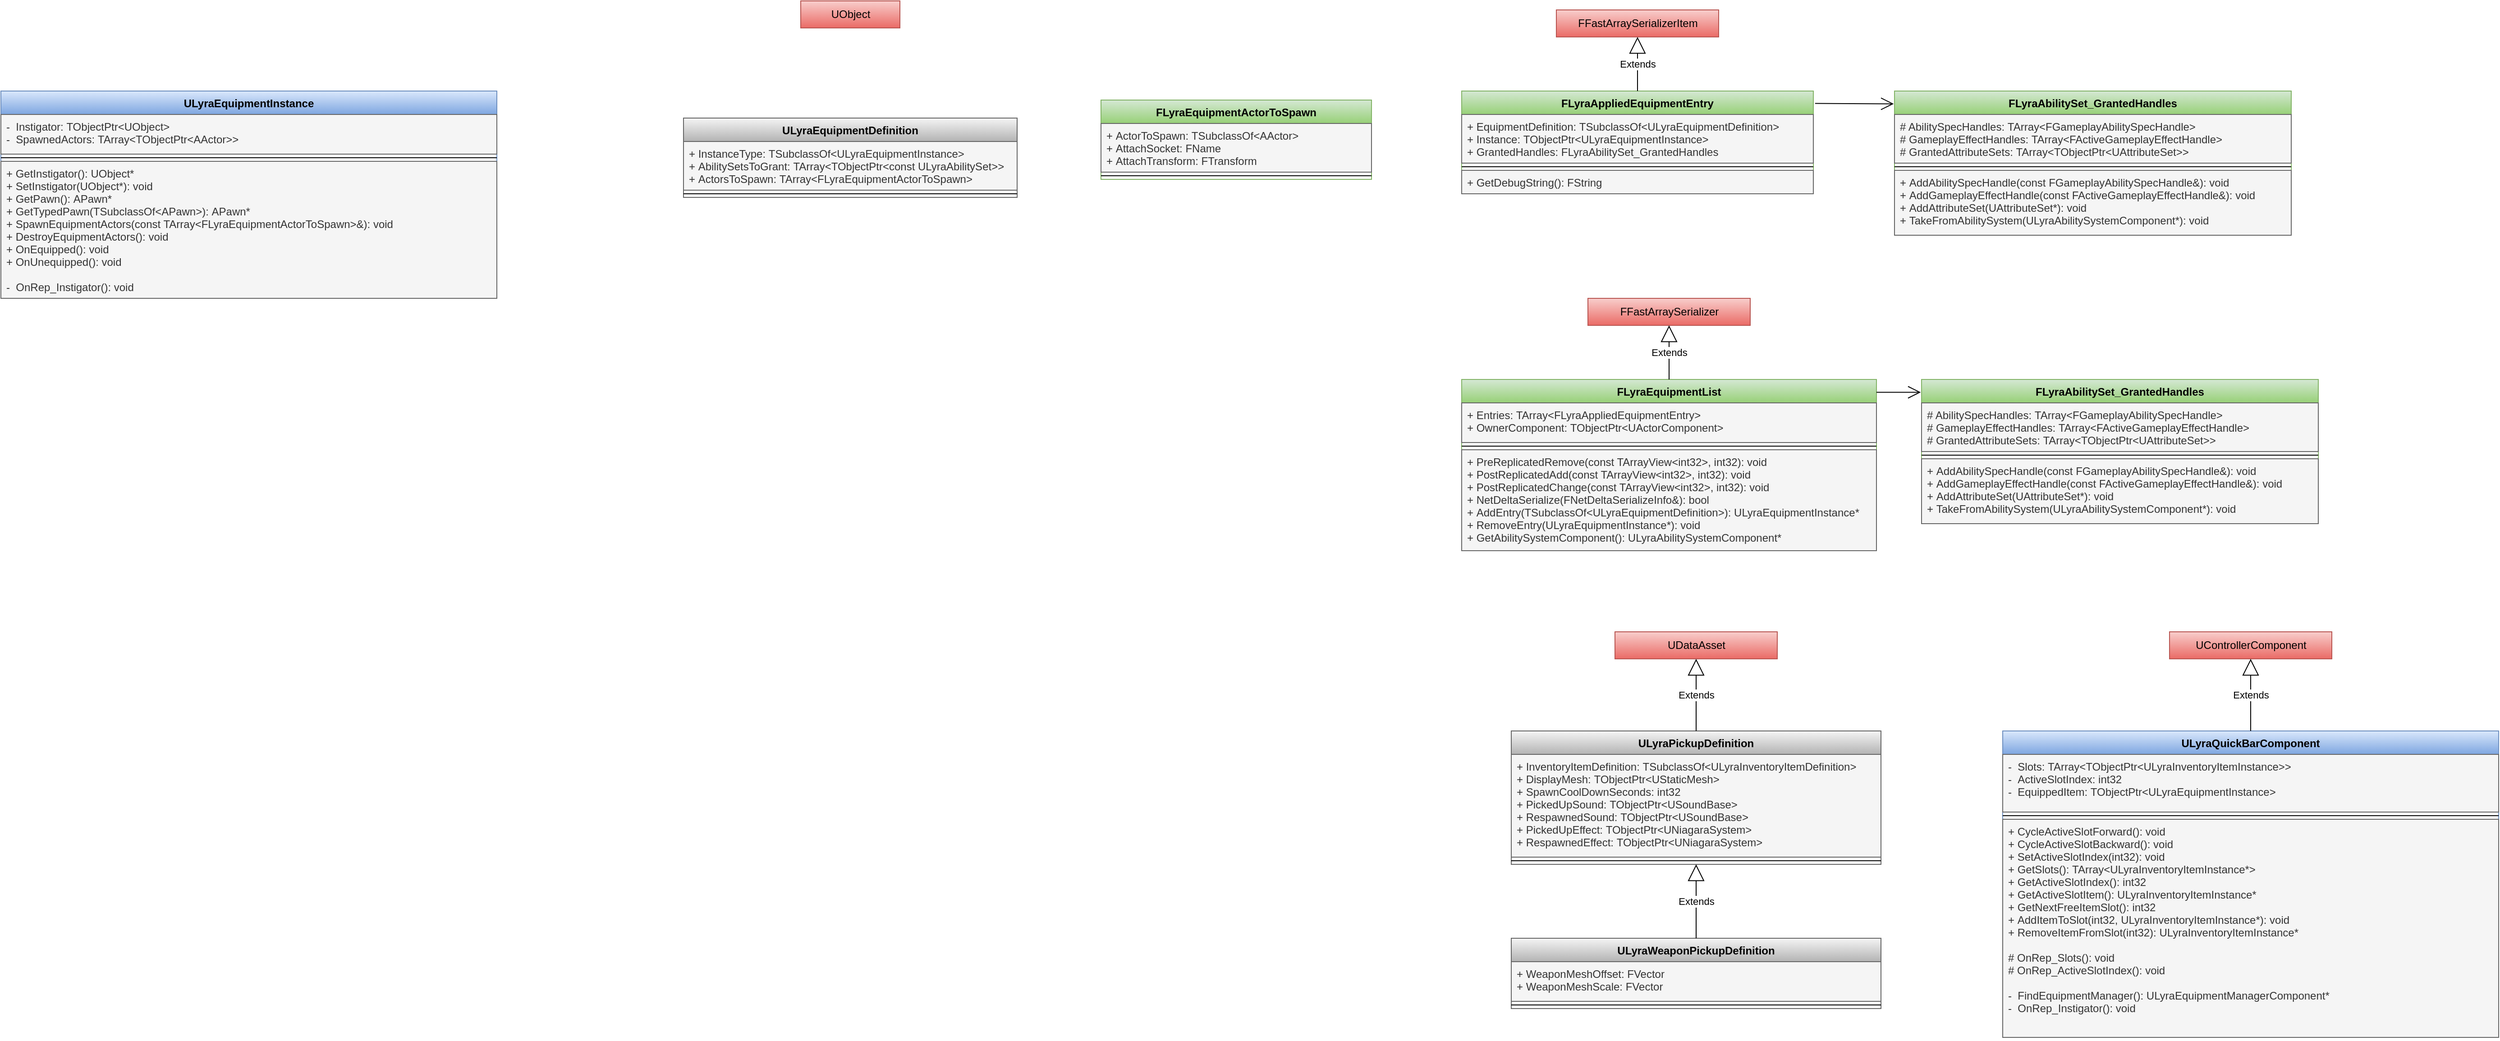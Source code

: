 <mxfile version="13.9.9" type="device"><diagram id="hw6eE6QXQSIjjuZ32Nsh" name="第 1 页"><mxGraphModel dx="4429" dy="2534" grid="1" gridSize="10" guides="1" tooltips="1" connect="1" arrows="1" fold="1" page="1" pageScale="1" pageWidth="827" pageHeight="1169" math="0" shadow="0"><root><mxCell id="0"/><mxCell id="1" parent="0"/><mxCell id="YVmykZFhlQloRYKKDURK-1" value="FLyraEquipmentActorToSpawn" style="swimlane;fontStyle=1;align=center;verticalAlign=top;childLayout=stackLayout;horizontal=1;startSize=26;horizontalStack=0;resizeParent=1;resizeParentMax=0;resizeLast=0;collapsible=1;marginBottom=0;gradientColor=#97d077;fillColor=#d5e8d4;strokeColor=#82b366;" vertex="1" parent="1"><mxGeometry x="1300" y="330" width="300" height="88" as="geometry"/></mxCell><mxCell id="YVmykZFhlQloRYKKDURK-2" value="+ ActorToSpawn: TSubclassOf&lt;AActor&gt;&#10;+ AttachSocket: FName&#10;+ AttachTransform: FTransform" style="text;align=left;verticalAlign=top;spacingLeft=4;spacingRight=4;overflow=hidden;rotatable=0;points=[[0,0.5],[1,0.5]];portConstraint=eastwest;fillColor=#f5f5f5;strokeColor=#666666;fontColor=#333333;" vertex="1" parent="YVmykZFhlQloRYKKDURK-1"><mxGeometry y="26" width="300" height="54" as="geometry"/></mxCell><mxCell id="YVmykZFhlQloRYKKDURK-3" value="" style="line;strokeWidth=1;fillColor=none;align=left;verticalAlign=middle;spacingTop=-1;spacingLeft=3;spacingRight=3;rotatable=0;labelPosition=right;points=[];portConstraint=eastwest;" vertex="1" parent="YVmykZFhlQloRYKKDURK-1"><mxGeometry y="80" width="300" height="8" as="geometry"/></mxCell><mxCell id="YVmykZFhlQloRYKKDURK-5" value="ULyraPickupDefinition" style="swimlane;fontStyle=1;align=center;verticalAlign=top;childLayout=stackLayout;horizontal=1;startSize=26;horizontalStack=0;resizeParent=1;resizeParentMax=0;resizeLast=0;collapsible=1;marginBottom=0;gradientColor=#b3b3b3;fillColor=#f5f5f5;strokeColor=#666666;" vertex="1" parent="1"><mxGeometry x="1755" y="1030" width="410" height="148" as="geometry"/></mxCell><mxCell id="YVmykZFhlQloRYKKDURK-6" value="+ InventoryItemDefinition: TSubclassOf&lt;ULyraInventoryItemDefinition&gt;&#10;+ DisplayMesh: TObjectPtr&lt;UStaticMesh&gt;&#10;+ SpawnCoolDownSeconds: int32&#10;+ PickedUpSound: TObjectPtr&lt;USoundBase&gt;&#10;+ RespawnedSound: TObjectPtr&lt;USoundBase&gt;&#10;+ PickedUpEffect: TObjectPtr&lt;UNiagaraSystem&gt;&#10;+ RespawnedEffect: TObjectPtr&lt;UNiagaraSystem&gt;" style="text;strokeColor=#666666;fillColor=#f5f5f5;align=left;verticalAlign=top;spacingLeft=4;spacingRight=4;overflow=hidden;rotatable=0;points=[[0,0.5],[1,0.5]];portConstraint=eastwest;fontColor=#333333;" vertex="1" parent="YVmykZFhlQloRYKKDURK-5"><mxGeometry y="26" width="410" height="114" as="geometry"/></mxCell><mxCell id="YVmykZFhlQloRYKKDURK-7" value="" style="line;strokeWidth=1;fillColor=none;align=left;verticalAlign=middle;spacingTop=-1;spacingLeft=3;spacingRight=3;rotatable=0;labelPosition=right;points=[];portConstraint=eastwest;" vertex="1" parent="YVmykZFhlQloRYKKDURK-5"><mxGeometry y="140" width="410" height="8" as="geometry"/></mxCell><mxCell id="YVmykZFhlQloRYKKDURK-9" value="ULyraEquipmentInstance" style="swimlane;fontStyle=1;align=center;verticalAlign=top;childLayout=stackLayout;horizontal=1;startSize=26;horizontalStack=0;resizeParent=1;resizeParentMax=0;resizeLast=0;collapsible=1;marginBottom=0;gradientColor=#7ea6e0;fillColor=#dae8fc;strokeColor=#6c8ebf;" vertex="1" parent="1"><mxGeometry x="80" y="320" width="550" height="230" as="geometry"/></mxCell><mxCell id="YVmykZFhlQloRYKKDURK-10" value="-  Instigator: TObjectPtr&lt;UObject&gt;&#10;-  SpawnedActors: TArray&lt;TObjectPtr&lt;AActor&gt;&gt;" style="text;strokeColor=#666666;fillColor=#f5f5f5;align=left;verticalAlign=top;spacingLeft=4;spacingRight=4;overflow=hidden;rotatable=0;points=[[0,0.5],[1,0.5]];portConstraint=eastwest;fontColor=#333333;" vertex="1" parent="YVmykZFhlQloRYKKDURK-9"><mxGeometry y="26" width="550" height="44" as="geometry"/></mxCell><mxCell id="YVmykZFhlQloRYKKDURK-11" value="" style="line;strokeWidth=1;fillColor=none;align=left;verticalAlign=middle;spacingTop=-1;spacingLeft=3;spacingRight=3;rotatable=0;labelPosition=right;points=[];portConstraint=eastwest;" vertex="1" parent="YVmykZFhlQloRYKKDURK-9"><mxGeometry y="70" width="550" height="8" as="geometry"/></mxCell><mxCell id="YVmykZFhlQloRYKKDURK-12" value="+ GetInstigator(): UObject*&#10;+ SetInstigator(UObject*): void&#10;+ GetPawn(): APawn*&#10;+ GetTypedPawn(TSubclassOf&lt;APawn&gt;): APawn*&#10;+ SpawnEquipmentActors(const TArray&lt;FLyraEquipmentActorToSpawn&gt;&amp;): void&#10;+ DestroyEquipmentActors(): void&#10;+ OnEquipped(): void&#10;+ OnUnequipped(): void&#10;&#10;-  OnRep_Instigator(): void&#10;" style="text;strokeColor=#666666;fillColor=#f5f5f5;align=left;verticalAlign=top;spacingLeft=4;spacingRight=4;overflow=hidden;rotatable=0;points=[[0,0.5],[1,0.5]];portConstraint=eastwest;fontColor=#333333;" vertex="1" parent="YVmykZFhlQloRYKKDURK-9"><mxGeometry y="78" width="550" height="152" as="geometry"/></mxCell><mxCell id="YVmykZFhlQloRYKKDURK-17" value="FLyraAppliedEquipmentEntry" style="swimlane;fontStyle=1;align=center;verticalAlign=top;childLayout=stackLayout;horizontal=1;startSize=26;horizontalStack=0;resizeParent=1;resizeParentMax=0;resizeLast=0;collapsible=1;marginBottom=0;gradientColor=#97d077;fillColor=#d5e8d4;strokeColor=#82b366;" vertex="1" parent="1"><mxGeometry x="1700" y="320" width="390" height="114" as="geometry"/></mxCell><mxCell id="YVmykZFhlQloRYKKDURK-18" value="+ EquipmentDefinition: TSubclassOf&lt;ULyraEquipmentDefinition&gt;&#10;+ Instance: TObjectPtr&lt;ULyraEquipmentInstance&gt;&#10;+ GrantedHandles: FLyraAbilitySet_GrantedHandles" style="text;strokeColor=#666666;fillColor=#f5f5f5;align=left;verticalAlign=top;spacingLeft=4;spacingRight=4;overflow=hidden;rotatable=0;points=[[0,0.5],[1,0.5]];portConstraint=eastwest;fontColor=#333333;" vertex="1" parent="YVmykZFhlQloRYKKDURK-17"><mxGeometry y="26" width="390" height="54" as="geometry"/></mxCell><mxCell id="YVmykZFhlQloRYKKDURK-19" value="" style="line;strokeWidth=1;fillColor=none;align=left;verticalAlign=middle;spacingTop=-1;spacingLeft=3;spacingRight=3;rotatable=0;labelPosition=right;points=[];portConstraint=eastwest;" vertex="1" parent="YVmykZFhlQloRYKKDURK-17"><mxGeometry y="80" width="390" height="8" as="geometry"/></mxCell><mxCell id="YVmykZFhlQloRYKKDURK-20" value="+ GetDebugString(): FString" style="text;strokeColor=#666666;fillColor=#f5f5f5;align=left;verticalAlign=top;spacingLeft=4;spacingRight=4;overflow=hidden;rotatable=0;points=[[0,0.5],[1,0.5]];portConstraint=eastwest;fontColor=#333333;" vertex="1" parent="YVmykZFhlQloRYKKDURK-17"><mxGeometry y="88" width="390" height="26" as="geometry"/></mxCell><mxCell id="YVmykZFhlQloRYKKDURK-21" value="FLyraAbilitySet_GrantedHandles" style="swimlane;fontStyle=1;align=center;verticalAlign=top;childLayout=stackLayout;horizontal=1;startSize=26;horizontalStack=0;resizeParent=1;resizeParentMax=0;resizeLast=0;collapsible=1;marginBottom=0;gradientColor=#97d077;fillColor=#d5e8d4;strokeColor=#82b366;" vertex="1" parent="1"><mxGeometry x="2180" y="320" width="440" height="160" as="geometry"/></mxCell><mxCell id="YVmykZFhlQloRYKKDURK-22" value="# AbilitySpecHandles: TArray&lt;FGameplayAbilitySpecHandle&gt;&#10;# GameplayEffectHandles: TArray&lt;FActiveGameplayEffectHandle&gt;&#10;# GrantedAttributeSets: TArray&lt;TObjectPtr&lt;UAttributeSet&gt;&gt;" style="text;strokeColor=#666666;fillColor=#f5f5f5;align=left;verticalAlign=top;spacingLeft=4;spacingRight=4;overflow=hidden;rotatable=0;points=[[0,0.5],[1,0.5]];portConstraint=eastwest;fontColor=#333333;" vertex="1" parent="YVmykZFhlQloRYKKDURK-21"><mxGeometry y="26" width="440" height="54" as="geometry"/></mxCell><mxCell id="YVmykZFhlQloRYKKDURK-23" value="" style="line;strokeWidth=1;fillColor=none;align=left;verticalAlign=middle;spacingTop=-1;spacingLeft=3;spacingRight=3;rotatable=0;labelPosition=right;points=[];portConstraint=eastwest;" vertex="1" parent="YVmykZFhlQloRYKKDURK-21"><mxGeometry y="80" width="440" height="8" as="geometry"/></mxCell><mxCell id="YVmykZFhlQloRYKKDURK-24" value="+ AddAbilitySpecHandle(const FGameplayAbilitySpecHandle&amp;): void&#10;+ AddGameplayEffectHandle(const FActiveGameplayEffectHandle&amp;): void&#10;+ AddAttributeSet(UAttributeSet*): void&#10;+ TakeFromAbilitySystem(ULyraAbilitySystemComponent*): void" style="text;strokeColor=#666666;fillColor=#f5f5f5;align=left;verticalAlign=top;spacingLeft=4;spacingRight=4;overflow=hidden;rotatable=0;points=[[0,0.5],[1,0.5]];portConstraint=eastwest;fontColor=#333333;" vertex="1" parent="YVmykZFhlQloRYKKDURK-21"><mxGeometry y="88" width="440" height="72" as="geometry"/></mxCell><mxCell id="YVmykZFhlQloRYKKDURK-25" value="" style="endArrow=open;endFill=1;endSize=12;html=1;exitX=1.005;exitY=0.121;exitDx=0;exitDy=0;exitPerimeter=0;entryX=-0.002;entryY=0.089;entryDx=0;entryDy=0;entryPerimeter=0;" edge="1" parent="1" source="YVmykZFhlQloRYKKDURK-17" target="YVmykZFhlQloRYKKDURK-21"><mxGeometry width="160" relative="1" as="geometry"><mxPoint x="2000" y="500" as="sourcePoint"/><mxPoint x="2160" y="500" as="targetPoint"/></mxGeometry></mxCell><mxCell id="YVmykZFhlQloRYKKDURK-26" value="UObject" style="html=1;gradientColor=#ea6b66;fillColor=#f8cecc;strokeColor=#b85450;" vertex="1" parent="1"><mxGeometry x="967" y="220" width="110" height="30" as="geometry"/></mxCell><mxCell id="YVmykZFhlQloRYKKDURK-27" value="&lt;div&gt;FFastArraySerializerItem&lt;/div&gt;" style="html=1;gradientColor=#ea6b66;fillColor=#f8cecc;strokeColor=#b85450;" vertex="1" parent="1"><mxGeometry x="1805" y="230" width="180" height="30" as="geometry"/></mxCell><mxCell id="YVmykZFhlQloRYKKDURK-29" value="Extends" style="endArrow=block;endSize=16;endFill=0;html=1;exitX=0.5;exitY=0;exitDx=0;exitDy=0;entryX=0.5;entryY=1;entryDx=0;entryDy=0;" edge="1" parent="1" source="YVmykZFhlQloRYKKDURK-17" target="YVmykZFhlQloRYKKDURK-27"><mxGeometry width="160" relative="1" as="geometry"><mxPoint x="1880" y="290" as="sourcePoint"/><mxPoint x="2040" y="290" as="targetPoint"/></mxGeometry></mxCell><mxCell id="YVmykZFhlQloRYKKDURK-30" value="FLyraEquipmentList" style="swimlane;fontStyle=1;align=center;verticalAlign=top;childLayout=stackLayout;horizontal=1;startSize=26;horizontalStack=0;resizeParent=1;resizeParentMax=0;resizeLast=0;collapsible=1;marginBottom=0;gradientColor=#97d077;fillColor=#d5e8d4;strokeColor=#82b366;" vertex="1" parent="1"><mxGeometry x="1700" y="640" width="460" height="190" as="geometry"/></mxCell><mxCell id="YVmykZFhlQloRYKKDURK-31" value="+ Entries: TArray&lt;FLyraAppliedEquipmentEntry&gt;&#10;+ OwnerComponent: TObjectPtr&lt;UActorComponent&gt;" style="text;strokeColor=#666666;fillColor=#f5f5f5;align=left;verticalAlign=top;spacingLeft=4;spacingRight=4;overflow=hidden;rotatable=0;points=[[0,0.5],[1,0.5]];portConstraint=eastwest;fontColor=#333333;" vertex="1" parent="YVmykZFhlQloRYKKDURK-30"><mxGeometry y="26" width="460" height="44" as="geometry"/></mxCell><mxCell id="YVmykZFhlQloRYKKDURK-32" value="" style="line;strokeWidth=1;fillColor=none;align=left;verticalAlign=middle;spacingTop=-1;spacingLeft=3;spacingRight=3;rotatable=0;labelPosition=right;points=[];portConstraint=eastwest;" vertex="1" parent="YVmykZFhlQloRYKKDURK-30"><mxGeometry y="70" width="460" height="8" as="geometry"/></mxCell><mxCell id="YVmykZFhlQloRYKKDURK-33" value="+ PreReplicatedRemove(const TArrayView&lt;int32&gt;, int32): void&#10;+ PostReplicatedAdd(const TArrayView&lt;int32&gt;, int32): void&#10;+ PostReplicatedChange(const TArrayView&lt;int32&gt;, int32): void&#10;+ NetDeltaSerialize(FNetDeltaSerializeInfo&amp;): bool&#10;+ AddEntry(TSubclassOf&lt;ULyraEquipmentDefinition&gt;): ULyraEquipmentInstance*&#10;+ RemoveEntry(ULyraEquipmentInstance*): void&#10;+ GetAbilitySystemComponent(): ULyraAbilitySystemComponent*" style="text;strokeColor=#666666;fillColor=#f5f5f5;align=left;verticalAlign=top;spacingLeft=4;spacingRight=4;overflow=hidden;rotatable=0;points=[[0,0.5],[1,0.5]];portConstraint=eastwest;fontColor=#333333;" vertex="1" parent="YVmykZFhlQloRYKKDURK-30"><mxGeometry y="78" width="460" height="112" as="geometry"/></mxCell><mxCell id="YVmykZFhlQloRYKKDURK-34" value="FLyraAbilitySet_GrantedHandles" style="swimlane;fontStyle=1;align=center;verticalAlign=top;childLayout=stackLayout;horizontal=1;startSize=26;horizontalStack=0;resizeParent=1;resizeParentMax=0;resizeLast=0;collapsible=1;marginBottom=0;gradientColor=#97d077;fillColor=#d5e8d4;strokeColor=#82b366;" vertex="1" parent="1"><mxGeometry x="2210" y="640" width="440" height="160" as="geometry"/></mxCell><mxCell id="YVmykZFhlQloRYKKDURK-35" value="# AbilitySpecHandles: TArray&lt;FGameplayAbilitySpecHandle&gt;&#10;# GameplayEffectHandles: TArray&lt;FActiveGameplayEffectHandle&gt;&#10;# GrantedAttributeSets: TArray&lt;TObjectPtr&lt;UAttributeSet&gt;&gt;" style="text;strokeColor=#666666;fillColor=#f5f5f5;align=left;verticalAlign=top;spacingLeft=4;spacingRight=4;overflow=hidden;rotatable=0;points=[[0,0.5],[1,0.5]];portConstraint=eastwest;fontColor=#333333;" vertex="1" parent="YVmykZFhlQloRYKKDURK-34"><mxGeometry y="26" width="440" height="54" as="geometry"/></mxCell><mxCell id="YVmykZFhlQloRYKKDURK-36" value="" style="line;strokeWidth=1;fillColor=none;align=left;verticalAlign=middle;spacingTop=-1;spacingLeft=3;spacingRight=3;rotatable=0;labelPosition=right;points=[];portConstraint=eastwest;" vertex="1" parent="YVmykZFhlQloRYKKDURK-34"><mxGeometry y="80" width="440" height="8" as="geometry"/></mxCell><mxCell id="YVmykZFhlQloRYKKDURK-37" value="+ AddAbilitySpecHandle(const FGameplayAbilitySpecHandle&amp;): void&#10;+ AddGameplayEffectHandle(const FActiveGameplayEffectHandle&amp;): void&#10;+ AddAttributeSet(UAttributeSet*): void&#10;+ TakeFromAbilitySystem(ULyraAbilitySystemComponent*): void" style="text;strokeColor=#666666;fillColor=#f5f5f5;align=left;verticalAlign=top;spacingLeft=4;spacingRight=4;overflow=hidden;rotatable=0;points=[[0,0.5],[1,0.5]];portConstraint=eastwest;fontColor=#333333;" vertex="1" parent="YVmykZFhlQloRYKKDURK-34"><mxGeometry y="88" width="440" height="72" as="geometry"/></mxCell><mxCell id="YVmykZFhlQloRYKKDURK-38" value="" style="endArrow=open;endFill=1;endSize=12;html=1;exitX=1;exitY=0.075;exitDx=0;exitDy=0;exitPerimeter=0;entryX=-0.002;entryY=0.089;entryDx=0;entryDy=0;entryPerimeter=0;" edge="1" parent="1" source="YVmykZFhlQloRYKKDURK-30" target="YVmykZFhlQloRYKKDURK-34"><mxGeometry width="160" relative="1" as="geometry"><mxPoint x="2000" y="820" as="sourcePoint"/><mxPoint x="2160" y="820" as="targetPoint"/></mxGeometry></mxCell><mxCell id="YVmykZFhlQloRYKKDURK-39" value="&lt;div&gt;FFastArraySerializer&lt;/div&gt;" style="html=1;gradientColor=#ea6b66;fillColor=#f8cecc;strokeColor=#b85450;" vertex="1" parent="1"><mxGeometry x="1840" y="550" width="180" height="30" as="geometry"/></mxCell><mxCell id="YVmykZFhlQloRYKKDURK-40" value="Extends" style="endArrow=block;endSize=16;endFill=0;html=1;exitX=0.5;exitY=0;exitDx=0;exitDy=0;entryX=0.5;entryY=1;entryDx=0;entryDy=0;" edge="1" parent="1" source="YVmykZFhlQloRYKKDURK-30" target="YVmykZFhlQloRYKKDURK-39"><mxGeometry width="160" relative="1" as="geometry"><mxPoint x="1880" y="610" as="sourcePoint"/><mxPoint x="2040" y="610" as="targetPoint"/></mxGeometry></mxCell><mxCell id="YVmykZFhlQloRYKKDURK-41" value="&lt;div&gt;UDataAsset&lt;/div&gt;" style="html=1;gradientColor=#ea6b66;fillColor=#f8cecc;strokeColor=#b85450;" vertex="1" parent="1"><mxGeometry x="1870" y="920" width="180" height="30" as="geometry"/></mxCell><mxCell id="YVmykZFhlQloRYKKDURK-46" value="ULyraEquipmentDefinition" style="swimlane;fontStyle=1;align=center;verticalAlign=top;childLayout=stackLayout;horizontal=1;startSize=26;horizontalStack=0;resizeParent=1;resizeParentMax=0;resizeLast=0;collapsible=1;marginBottom=0;gradientColor=#b3b3b3;fillColor=#f5f5f5;strokeColor=#666666;" vertex="1" parent="1"><mxGeometry x="837" y="350" width="370" height="88" as="geometry"/></mxCell><mxCell id="YVmykZFhlQloRYKKDURK-47" value="+ InstanceType: TSubclassOf&lt;ULyraEquipmentInstance&gt;&#10;+ AbilitySetsToGrant: TArray&lt;TObjectPtr&lt;const ULyraAbilitySet&gt;&gt;&#10;+ ActorsToSpawn: TArray&lt;FLyraEquipmentActorToSpawn&gt;" style="text;strokeColor=#666666;fillColor=#f5f5f5;align=left;verticalAlign=top;spacingLeft=4;spacingRight=4;overflow=hidden;rotatable=0;points=[[0,0.5],[1,0.5]];portConstraint=eastwest;fontColor=#333333;" vertex="1" parent="YVmykZFhlQloRYKKDURK-46"><mxGeometry y="26" width="370" height="54" as="geometry"/></mxCell><mxCell id="YVmykZFhlQloRYKKDURK-48" value="" style="line;strokeWidth=1;fillColor=none;align=left;verticalAlign=middle;spacingTop=-1;spacingLeft=3;spacingRight=3;rotatable=0;labelPosition=right;points=[];portConstraint=eastwest;" vertex="1" parent="YVmykZFhlQloRYKKDURK-46"><mxGeometry y="80" width="370" height="8" as="geometry"/></mxCell><mxCell id="YVmykZFhlQloRYKKDURK-49" value="Extends" style="endArrow=block;endSize=16;endFill=0;html=1;entryX=0.5;entryY=1;entryDx=0;entryDy=0;exitX=0.5;exitY=0;exitDx=0;exitDy=0;" edge="1" parent="1" source="YVmykZFhlQloRYKKDURK-5" target="YVmykZFhlQloRYKKDURK-41"><mxGeometry width="160" relative="1" as="geometry"><mxPoint x="1900" y="990" as="sourcePoint"/><mxPoint x="2060" y="990" as="targetPoint"/></mxGeometry></mxCell><mxCell id="YVmykZFhlQloRYKKDURK-50" value="ULyraWeaponPickupDefinition" style="swimlane;fontStyle=1;align=center;verticalAlign=top;childLayout=stackLayout;horizontal=1;startSize=26;horizontalStack=0;resizeParent=1;resizeParentMax=0;resizeLast=0;collapsible=1;marginBottom=0;gradientColor=#b3b3b3;fillColor=#f5f5f5;strokeColor=#666666;" vertex="1" parent="1"><mxGeometry x="1755" y="1260" width="410" height="78" as="geometry"/></mxCell><mxCell id="YVmykZFhlQloRYKKDURK-51" value="+ WeaponMeshOffset: FVector&#10;+ WeaponMeshScale: FVector" style="text;strokeColor=#666666;fillColor=#f5f5f5;align=left;verticalAlign=top;spacingLeft=4;spacingRight=4;overflow=hidden;rotatable=0;points=[[0,0.5],[1,0.5]];portConstraint=eastwest;fontColor=#333333;" vertex="1" parent="YVmykZFhlQloRYKKDURK-50"><mxGeometry y="26" width="410" height="44" as="geometry"/></mxCell><mxCell id="YVmykZFhlQloRYKKDURK-52" value="" style="line;strokeWidth=1;fillColor=none;align=left;verticalAlign=middle;spacingTop=-1;spacingLeft=3;spacingRight=3;rotatable=0;labelPosition=right;points=[];portConstraint=eastwest;" vertex="1" parent="YVmykZFhlQloRYKKDURK-50"><mxGeometry y="70" width="410" height="8" as="geometry"/></mxCell><mxCell id="YVmykZFhlQloRYKKDURK-53" value="Extends" style="endArrow=block;endSize=16;endFill=0;html=1;exitX=0.5;exitY=0;exitDx=0;exitDy=0;entryX=0.5;entryY=1;entryDx=0;entryDy=0;" edge="1" parent="1" source="YVmykZFhlQloRYKKDURK-50" target="YVmykZFhlQloRYKKDURK-5"><mxGeometry width="160" relative="1" as="geometry"><mxPoint x="1930" y="1210" as="sourcePoint"/><mxPoint x="2090" y="1210" as="targetPoint"/></mxGeometry></mxCell><mxCell id="YVmykZFhlQloRYKKDURK-54" value="&lt;div&gt;UControllerComponent&lt;/div&gt;" style="html=1;gradientColor=#ea6b66;fillColor=#f8cecc;strokeColor=#b85450;" vertex="1" parent="1"><mxGeometry x="2485" y="920" width="180" height="30" as="geometry"/></mxCell><mxCell id="YVmykZFhlQloRYKKDURK-56" value="ULyraQuickBarComponent" style="swimlane;fontStyle=1;align=center;verticalAlign=top;childLayout=stackLayout;horizontal=1;startSize=26;horizontalStack=0;resizeParent=1;resizeParentMax=0;resizeLast=0;collapsible=1;marginBottom=0;gradientColor=#7ea6e0;fillColor=#dae8fc;strokeColor=#6c8ebf;" vertex="1" parent="1"><mxGeometry x="2300" y="1030" width="550" height="340" as="geometry"/></mxCell><mxCell id="YVmykZFhlQloRYKKDURK-57" value="-  Slots: TArray&lt;TObjectPtr&lt;ULyraInventoryItemInstance&gt;&gt;&#10;-  ActiveSlotIndex: int32&#10;-  EquippedItem: TObjectPtr&lt;ULyraEquipmentInstance&gt;" style="text;strokeColor=#666666;fillColor=#f5f5f5;align=left;verticalAlign=top;spacingLeft=4;spacingRight=4;overflow=hidden;rotatable=0;points=[[0,0.5],[1,0.5]];portConstraint=eastwest;fontColor=#333333;" vertex="1" parent="YVmykZFhlQloRYKKDURK-56"><mxGeometry y="26" width="550" height="64" as="geometry"/></mxCell><mxCell id="YVmykZFhlQloRYKKDURK-58" value="" style="line;strokeWidth=1;fillColor=none;align=left;verticalAlign=middle;spacingTop=-1;spacingLeft=3;spacingRight=3;rotatable=0;labelPosition=right;points=[];portConstraint=eastwest;" vertex="1" parent="YVmykZFhlQloRYKKDURK-56"><mxGeometry y="90" width="550" height="8" as="geometry"/></mxCell><mxCell id="YVmykZFhlQloRYKKDURK-59" value="+ CycleActiveSlotForward(): void&#10;+ CycleActiveSlotBackward(): void&#10;+ SetActiveSlotIndex(int32): void&#10;+ GetSlots(): TArray&lt;ULyraInventoryItemInstance*&gt;&#10;+ GetActiveSlotIndex(): int32&#10;+ GetActiveSlotItem(): ULyraInventoryItemInstance*&#10;+ GetNextFreeItemSlot(): int32&#10;+ AddItemToSlot(int32, ULyraInventoryItemInstance*): void&#10;+ RemoveItemFromSlot(int32): ULyraInventoryItemInstance*&#10;&#10;# OnRep_Slots(): void&#10;# OnRep_ActiveSlotIndex(): void&#10;&#10;-  FindEquipmentManager(): ULyraEquipmentManagerComponent*&#10;-  OnRep_Instigator(): void" style="text;strokeColor=#666666;fillColor=#f5f5f5;align=left;verticalAlign=top;spacingLeft=4;spacingRight=4;overflow=hidden;rotatable=0;points=[[0,0.5],[1,0.5]];portConstraint=eastwest;fontColor=#333333;" vertex="1" parent="YVmykZFhlQloRYKKDURK-56"><mxGeometry y="98" width="550" height="242" as="geometry"/></mxCell><mxCell id="YVmykZFhlQloRYKKDURK-60" value="Extends" style="endArrow=block;endSize=16;endFill=0;html=1;entryX=0.5;entryY=1;entryDx=0;entryDy=0;exitX=0.5;exitY=0;exitDx=0;exitDy=0;" edge="1" parent="1" source="YVmykZFhlQloRYKKDURK-56" target="YVmykZFhlQloRYKKDURK-54"><mxGeometry width="160" relative="1" as="geometry"><mxPoint x="2570" y="990" as="sourcePoint"/><mxPoint x="2730" y="990" as="targetPoint"/></mxGeometry></mxCell></root></mxGraphModel></diagram></mxfile>